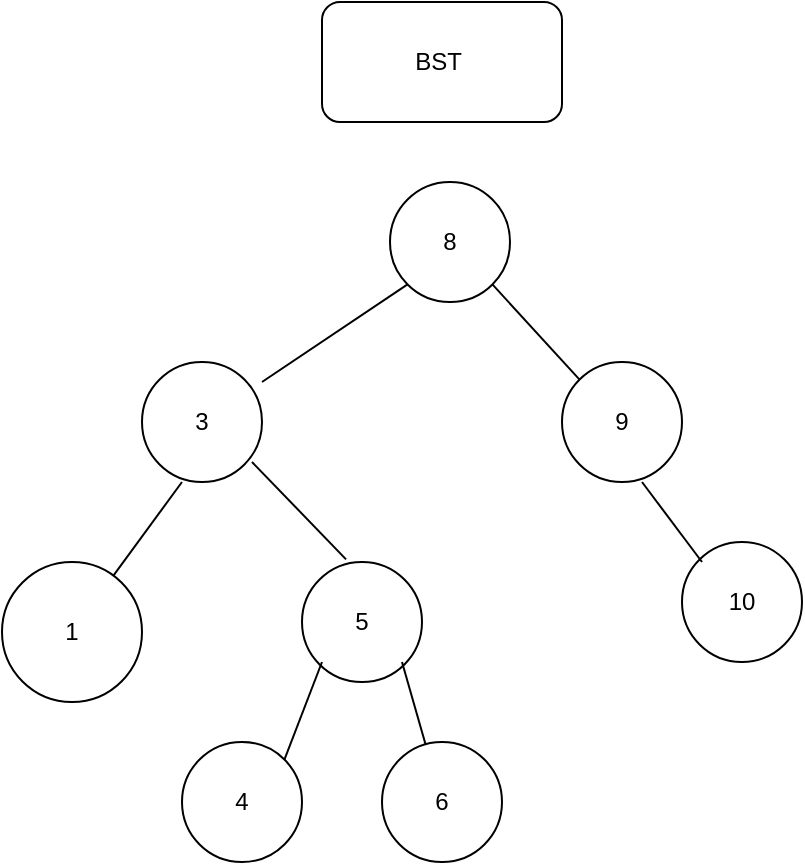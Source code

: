 <mxfile version="22.1.21" type="device">
  <diagram name="Page-1" id="CRhISIPOAghAQU4PJGUm">
    <mxGraphModel dx="794" dy="511" grid="1" gridSize="10" guides="1" tooltips="1" connect="1" arrows="1" fold="1" page="1" pageScale="1" pageWidth="827" pageHeight="1169" math="0" shadow="0">
      <root>
        <mxCell id="0" />
        <mxCell id="1" parent="0" />
        <mxCell id="znvOR-QO3mingYac4HV2-1" value="9" style="ellipse;whiteSpace=wrap;html=1;aspect=fixed;" vertex="1" parent="1">
          <mxGeometry x="470" y="200" width="60" height="60" as="geometry" />
        </mxCell>
        <mxCell id="znvOR-QO3mingYac4HV2-2" value="10" style="ellipse;whiteSpace=wrap;html=1;aspect=fixed;" vertex="1" parent="1">
          <mxGeometry x="530" y="290" width="60" height="60" as="geometry" />
        </mxCell>
        <mxCell id="znvOR-QO3mingYac4HV2-3" value="6" style="ellipse;whiteSpace=wrap;html=1;aspect=fixed;" vertex="1" parent="1">
          <mxGeometry x="380" y="390" width="60" height="60" as="geometry" />
        </mxCell>
        <mxCell id="znvOR-QO3mingYac4HV2-4" value="4" style="ellipse;whiteSpace=wrap;html=1;aspect=fixed;" vertex="1" parent="1">
          <mxGeometry x="280" y="390" width="60" height="60" as="geometry" />
        </mxCell>
        <mxCell id="znvOR-QO3mingYac4HV2-5" value="5" style="ellipse;whiteSpace=wrap;html=1;aspect=fixed;" vertex="1" parent="1">
          <mxGeometry x="340" y="300" width="60" height="60" as="geometry" />
        </mxCell>
        <mxCell id="znvOR-QO3mingYac4HV2-6" value="8" style="ellipse;whiteSpace=wrap;html=1;aspect=fixed;" vertex="1" parent="1">
          <mxGeometry x="384" y="110" width="60" height="60" as="geometry" />
        </mxCell>
        <mxCell id="znvOR-QO3mingYac4HV2-7" value="3" style="ellipse;whiteSpace=wrap;html=1;aspect=fixed;" vertex="1" parent="1">
          <mxGeometry x="260" y="200" width="60" height="60" as="geometry" />
        </mxCell>
        <mxCell id="znvOR-QO3mingYac4HV2-13" value="" style="endArrow=none;html=1;rounded=0;entryX=0;entryY=1;entryDx=0;entryDy=0;" edge="1" parent="1" target="znvOR-QO3mingYac4HV2-6">
          <mxGeometry width="50" height="50" relative="1" as="geometry">
            <mxPoint x="320" y="210" as="sourcePoint" />
            <mxPoint x="370" y="160" as="targetPoint" />
          </mxGeometry>
        </mxCell>
        <mxCell id="znvOR-QO3mingYac4HV2-14" value="" style="endArrow=none;html=1;rounded=0;" edge="1" parent="1" source="znvOR-QO3mingYac4HV2-8">
          <mxGeometry width="50" height="50" relative="1" as="geometry">
            <mxPoint x="230" y="310" as="sourcePoint" />
            <mxPoint x="280" y="260" as="targetPoint" />
          </mxGeometry>
        </mxCell>
        <mxCell id="znvOR-QO3mingYac4HV2-17" value="" style="endArrow=none;html=1;rounded=0;" edge="1" parent="1" target="znvOR-QO3mingYac4HV2-8">
          <mxGeometry width="50" height="50" relative="1" as="geometry">
            <mxPoint x="230" y="310" as="sourcePoint" />
            <mxPoint x="280" y="260" as="targetPoint" />
          </mxGeometry>
        </mxCell>
        <mxCell id="znvOR-QO3mingYac4HV2-8" value="1" style="ellipse;whiteSpace=wrap;html=1;aspect=fixed;" vertex="1" parent="1">
          <mxGeometry x="190" y="300" width="70" height="70" as="geometry" />
        </mxCell>
        <mxCell id="znvOR-QO3mingYac4HV2-18" value="" style="endArrow=none;html=1;rounded=0;exitX=0.367;exitY=-0.022;exitDx=0;exitDy=0;exitPerimeter=0;" edge="1" parent="1" source="znvOR-QO3mingYac4HV2-5">
          <mxGeometry width="50" height="50" relative="1" as="geometry">
            <mxPoint x="265" y="300" as="sourcePoint" />
            <mxPoint x="315" y="250" as="targetPoint" />
          </mxGeometry>
        </mxCell>
        <mxCell id="znvOR-QO3mingYac4HV2-19" value="" style="endArrow=none;html=1;rounded=0;exitX=0;exitY=0;exitDx=0;exitDy=0;entryX=1;entryY=1;entryDx=0;entryDy=0;" edge="1" parent="1" source="znvOR-QO3mingYac4HV2-1" target="znvOR-QO3mingYac4HV2-6">
          <mxGeometry width="50" height="50" relative="1" as="geometry">
            <mxPoint x="375" y="220" as="sourcePoint" />
            <mxPoint x="450" y="170" as="targetPoint" />
          </mxGeometry>
        </mxCell>
        <mxCell id="znvOR-QO3mingYac4HV2-20" value="" style="endArrow=none;html=1;rounded=0;exitX=1;exitY=0;exitDx=0;exitDy=0;" edge="1" parent="1" source="znvOR-QO3mingYac4HV2-4">
          <mxGeometry width="50" height="50" relative="1" as="geometry">
            <mxPoint x="300" y="400" as="sourcePoint" />
            <mxPoint x="350" y="350" as="targetPoint" />
          </mxGeometry>
        </mxCell>
        <mxCell id="znvOR-QO3mingYac4HV2-21" value="" style="endArrow=none;html=1;rounded=0;" edge="1" parent="1" source="znvOR-QO3mingYac4HV2-3">
          <mxGeometry width="50" height="50" relative="1" as="geometry">
            <mxPoint x="340" y="400" as="sourcePoint" />
            <mxPoint x="390" y="350" as="targetPoint" />
          </mxGeometry>
        </mxCell>
        <mxCell id="znvOR-QO3mingYac4HV2-22" value="" style="endArrow=none;html=1;rounded=0;" edge="1" parent="1">
          <mxGeometry width="50" height="50" relative="1" as="geometry">
            <mxPoint x="540" y="300" as="sourcePoint" />
            <mxPoint x="510" y="260" as="targetPoint" />
          </mxGeometry>
        </mxCell>
        <mxCell id="znvOR-QO3mingYac4HV2-23" value="BST&amp;nbsp;" style="rounded=1;whiteSpace=wrap;html=1;" vertex="1" parent="1">
          <mxGeometry x="350" y="20" width="120" height="60" as="geometry" />
        </mxCell>
      </root>
    </mxGraphModel>
  </diagram>
</mxfile>
